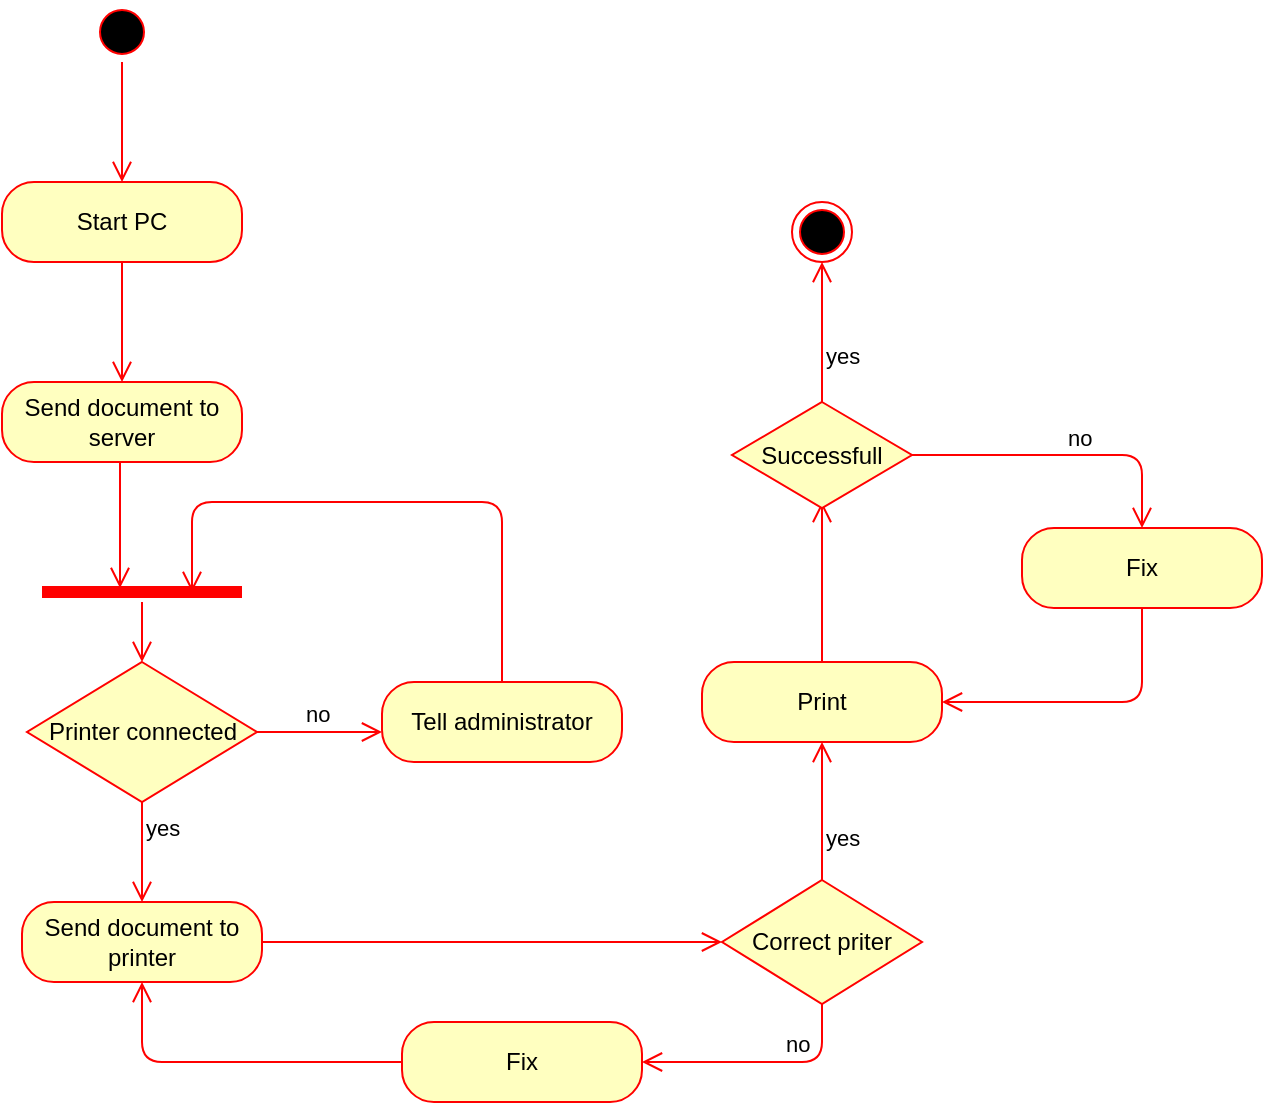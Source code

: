 <mxfile version="12.8.2" type="device"><diagram name="Page-1" id="e7e014a7-5840-1c2e-5031-d8a46d1fe8dd"><mxGraphModel dx="-61" dy="483" grid="1" gridSize="10" guides="1" tooltips="1" connect="1" arrows="1" fold="1" page="1" pageScale="1" pageWidth="1169" pageHeight="826" background="#ffffff" math="0" shadow="0"><root><mxCell id="0"/><mxCell id="1" parent="0"/><mxCell id="uPUueN6z0SbRGFJjisT6-48" value="" style="ellipse;html=1;shape=startState;fillColor=#000000;strokeColor=#ff0000;" parent="1" vertex="1"><mxGeometry x="1295" y="150" width="30" height="30" as="geometry"/></mxCell><mxCell id="uPUueN6z0SbRGFJjisT6-49" value="" style="edgeStyle=orthogonalEdgeStyle;html=1;verticalAlign=bottom;endArrow=open;endSize=8;strokeColor=#ff0000;entryX=0.5;entryY=0;entryDx=0;entryDy=0;" parent="1" source="uPUueN6z0SbRGFJjisT6-48" target="uPUueN6z0SbRGFJjisT6-52" edge="1"><mxGeometry relative="1" as="geometry"><mxPoint x="1315" y="240" as="targetPoint"/></mxGeometry></mxCell><mxCell id="uPUueN6z0SbRGFJjisT6-52" value="Start PC" style="rounded=1;whiteSpace=wrap;html=1;arcSize=40;fontColor=#000000;fillColor=#ffffc0;strokeColor=#ff0000;" parent="1" vertex="1"><mxGeometry x="1250" y="240" width="120" height="40" as="geometry"/></mxCell><mxCell id="uPUueN6z0SbRGFJjisT6-53" value="" style="edgeStyle=orthogonalEdgeStyle;html=1;verticalAlign=bottom;endArrow=open;endSize=8;strokeColor=#ff0000;entryX=0.5;entryY=0;entryDx=0;entryDy=0;" parent="1" source="uPUueN6z0SbRGFJjisT6-52" target="uPUueN6z0SbRGFJjisT6-54" edge="1"><mxGeometry relative="1" as="geometry"><mxPoint x="1315" y="340" as="targetPoint"/></mxGeometry></mxCell><mxCell id="uPUueN6z0SbRGFJjisT6-54" value="Send document to server" style="rounded=1;whiteSpace=wrap;html=1;arcSize=40;fontColor=#000000;fillColor=#ffffc0;strokeColor=#ff0000;" parent="1" vertex="1"><mxGeometry x="1250" y="340" width="120" height="40" as="geometry"/></mxCell><mxCell id="uPUueN6z0SbRGFJjisT6-55" value="" style="edgeStyle=orthogonalEdgeStyle;html=1;verticalAlign=bottom;endArrow=open;endSize=8;strokeColor=#ff0000;entryX=0.39;entryY=0.3;entryDx=0;entryDy=0;entryPerimeter=0;" parent="1" source="uPUueN6z0SbRGFJjisT6-54" target="uPUueN6z0SbRGFJjisT6-63" edge="1"><mxGeometry relative="1" as="geometry"><mxPoint x="1310" y="440" as="targetPoint"/><Array as="points"><mxPoint x="1309" y="400"/><mxPoint x="1309" y="400"/></Array></mxGeometry></mxCell><mxCell id="uPUueN6z0SbRGFJjisT6-58" value="Printer connected" style="rhombus;whiteSpace=wrap;html=1;fillColor=#ffffc0;strokeColor=#ff0000;" parent="1" vertex="1"><mxGeometry x="1262.5" y="480" width="115" height="70" as="geometry"/></mxCell><mxCell id="uPUueN6z0SbRGFJjisT6-59" value="no" style="edgeStyle=orthogonalEdgeStyle;html=1;align=left;verticalAlign=bottom;endArrow=open;endSize=8;strokeColor=#ff0000;" parent="1" source="uPUueN6z0SbRGFJjisT6-58" edge="1"><mxGeometry x="-0.273" relative="1" as="geometry"><mxPoint x="1440" y="515" as="targetPoint"/><Array as="points"><mxPoint x="1360" y="515"/><mxPoint x="1360" y="515"/></Array><mxPoint as="offset"/></mxGeometry></mxCell><mxCell id="uPUueN6z0SbRGFJjisT6-60" value="yes" style="edgeStyle=orthogonalEdgeStyle;html=1;align=left;verticalAlign=top;endArrow=open;endSize=8;strokeColor=#ff0000;" parent="1" source="uPUueN6z0SbRGFJjisT6-58" edge="1"><mxGeometry x="-1" relative="1" as="geometry"><mxPoint x="1320" y="600" as="targetPoint"/><Array as="points"><mxPoint x="1320" y="550"/><mxPoint x="1320" y="550"/></Array></mxGeometry></mxCell><mxCell id="uPUueN6z0SbRGFJjisT6-61" value="Tell administrator" style="rounded=1;whiteSpace=wrap;html=1;arcSize=40;fontColor=#000000;fillColor=#ffffc0;strokeColor=#ff0000;" parent="1" vertex="1"><mxGeometry x="1440" y="490" width="120" height="40" as="geometry"/></mxCell><mxCell id="uPUueN6z0SbRGFJjisT6-62" value="" style="edgeStyle=orthogonalEdgeStyle;html=1;verticalAlign=bottom;endArrow=open;endSize=8;strokeColor=#ff0000;entryX=0.75;entryY=0.5;entryDx=0;entryDy=0;entryPerimeter=0;" parent="1" source="uPUueN6z0SbRGFJjisT6-61" target="uPUueN6z0SbRGFJjisT6-63" edge="1"><mxGeometry relative="1" as="geometry"><mxPoint x="1340" y="400" as="targetPoint"/><Array as="points"><mxPoint x="1500" y="400"/><mxPoint x="1345" y="400"/></Array></mxGeometry></mxCell><mxCell id="uPUueN6z0SbRGFJjisT6-63" value="" style="shape=line;html=1;strokeWidth=6;strokeColor=#ff0000;" parent="1" vertex="1"><mxGeometry x="1270" y="440" width="100" height="10" as="geometry"/></mxCell><mxCell id="uPUueN6z0SbRGFJjisT6-64" value="" style="edgeStyle=orthogonalEdgeStyle;html=1;verticalAlign=bottom;endArrow=open;endSize=8;strokeColor=#ff0000;" parent="1" source="uPUueN6z0SbRGFJjisT6-63" edge="1"><mxGeometry relative="1" as="geometry"><mxPoint x="1320" y="480" as="targetPoint"/><Array as="points"><mxPoint x="1320" y="460"/><mxPoint x="1320" y="460"/></Array></mxGeometry></mxCell><mxCell id="uPUueN6z0SbRGFJjisT6-65" value="Send document to printer" style="rounded=1;whiteSpace=wrap;html=1;arcSize=40;fontColor=#000000;fillColor=#ffffc0;strokeColor=#ff0000;" parent="1" vertex="1"><mxGeometry x="1260" y="600" width="120" height="40" as="geometry"/></mxCell><mxCell id="uPUueN6z0SbRGFJjisT6-66" value="" style="edgeStyle=orthogonalEdgeStyle;html=1;verticalAlign=bottom;endArrow=open;endSize=8;strokeColor=#ff0000;" parent="1" source="uPUueN6z0SbRGFJjisT6-65" target="uPUueN6z0SbRGFJjisT6-67" edge="1"><mxGeometry relative="1" as="geometry"><mxPoint x="1680" y="620" as="targetPoint"/></mxGeometry></mxCell><mxCell id="uPUueN6z0SbRGFJjisT6-67" value="Correct priter" style="rhombus;whiteSpace=wrap;html=1;fillColor=#ffffc0;strokeColor=#ff0000;" parent="1" vertex="1"><mxGeometry x="1610" y="589" width="100" height="62" as="geometry"/></mxCell><mxCell id="uPUueN6z0SbRGFJjisT6-68" value="no" style="edgeStyle=orthogonalEdgeStyle;html=1;align=left;verticalAlign=bottom;endArrow=open;endSize=8;strokeColor=#ff0000;" parent="1" source="uPUueN6z0SbRGFJjisT6-67" target="uPUueN6z0SbRGFJjisT6-79" edge="1"><mxGeometry x="-0.176" relative="1" as="geometry"><mxPoint x="1660" y="690" as="targetPoint"/><Array as="points"><mxPoint x="1660" y="680"/></Array><mxPoint as="offset"/></mxGeometry></mxCell><mxCell id="uPUueN6z0SbRGFJjisT6-69" value="yes" style="edgeStyle=orthogonalEdgeStyle;html=1;align=left;verticalAlign=top;endArrow=open;endSize=8;strokeColor=#ff0000;" parent="1" source="uPUueN6z0SbRGFJjisT6-67" edge="1"><mxGeometry x="-0.026" relative="1" as="geometry"><mxPoint x="1660" y="520" as="targetPoint"/><mxPoint as="offset"/></mxGeometry></mxCell><mxCell id="uPUueN6z0SbRGFJjisT6-70" value="Print" style="rounded=1;whiteSpace=wrap;html=1;arcSize=40;fontColor=#000000;fillColor=#ffffc0;strokeColor=#ff0000;" parent="1" vertex="1"><mxGeometry x="1600" y="480" width="120" height="40" as="geometry"/></mxCell><mxCell id="uPUueN6z0SbRGFJjisT6-71" value="" style="edgeStyle=orthogonalEdgeStyle;html=1;verticalAlign=bottom;endArrow=open;endSize=8;strokeColor=#ff0000;" parent="1" source="uPUueN6z0SbRGFJjisT6-70" edge="1"><mxGeometry relative="1" as="geometry"><mxPoint x="1660" y="400" as="targetPoint"/></mxGeometry></mxCell><mxCell id="uPUueN6z0SbRGFJjisT6-72" value="Successfull" style="rhombus;whiteSpace=wrap;html=1;fillColor=#ffffc0;strokeColor=#ff0000;" parent="1" vertex="1"><mxGeometry x="1615" y="350" width="90" height="53" as="geometry"/></mxCell><mxCell id="uPUueN6z0SbRGFJjisT6-73" value="no" style="edgeStyle=orthogonalEdgeStyle;html=1;align=left;verticalAlign=bottom;endArrow=open;endSize=8;strokeColor=#ff0000;" parent="1" source="uPUueN6z0SbRGFJjisT6-72" target="uPUueN6z0SbRGFJjisT6-77" edge="1"><mxGeometry relative="1" as="geometry"><mxPoint x="1840" y="377" as="targetPoint"/><Array as="points"><mxPoint x="1820" y="377"/></Array><mxPoint as="offset"/></mxGeometry></mxCell><mxCell id="uPUueN6z0SbRGFJjisT6-74" value="yes" style="edgeStyle=orthogonalEdgeStyle;html=1;align=left;verticalAlign=top;endArrow=open;endSize=8;strokeColor=#ff0000;" parent="1" source="uPUueN6z0SbRGFJjisT6-72" edge="1"><mxGeometry x="0.036" relative="1" as="geometry"><mxPoint x="1660" y="280" as="targetPoint"/><mxPoint as="offset"/></mxGeometry></mxCell><mxCell id="uPUueN6z0SbRGFJjisT6-75" value="" style="ellipse;html=1;shape=endState;fillColor=#000000;strokeColor=#ff0000;" parent="1" vertex="1"><mxGeometry x="1645" y="250" width="30" height="30" as="geometry"/></mxCell><mxCell id="uPUueN6z0SbRGFJjisT6-77" value="Fix" style="rounded=1;whiteSpace=wrap;html=1;arcSize=40;fontColor=#000000;fillColor=#ffffc0;strokeColor=#ff0000;" parent="1" vertex="1"><mxGeometry x="1760" y="413" width="120" height="40" as="geometry"/></mxCell><mxCell id="uPUueN6z0SbRGFJjisT6-78" value="" style="edgeStyle=orthogonalEdgeStyle;html=1;verticalAlign=bottom;endArrow=open;endSize=8;strokeColor=#ff0000;" parent="1" source="uPUueN6z0SbRGFJjisT6-77" target="uPUueN6z0SbRGFJjisT6-70" edge="1"><mxGeometry relative="1" as="geometry"><mxPoint x="1960" y="565" as="targetPoint"/><Array as="points"><mxPoint x="1820" y="500"/></Array></mxGeometry></mxCell><mxCell id="uPUueN6z0SbRGFJjisT6-79" value="Fix" style="rounded=1;whiteSpace=wrap;html=1;arcSize=40;fontColor=#000000;fillColor=#ffffc0;strokeColor=#ff0000;" parent="1" vertex="1"><mxGeometry x="1450" y="660" width="120" height="40" as="geometry"/></mxCell><mxCell id="uPUueN6z0SbRGFJjisT6-80" value="" style="edgeStyle=orthogonalEdgeStyle;html=1;verticalAlign=bottom;endArrow=open;endSize=8;strokeColor=#ff0000;" parent="1" source="uPUueN6z0SbRGFJjisT6-79" target="uPUueN6z0SbRGFJjisT6-65" edge="1"><mxGeometry relative="1" as="geometry"><mxPoint x="1510" y="760" as="targetPoint"/></mxGeometry></mxCell></root></mxGraphModel></diagram></mxfile>